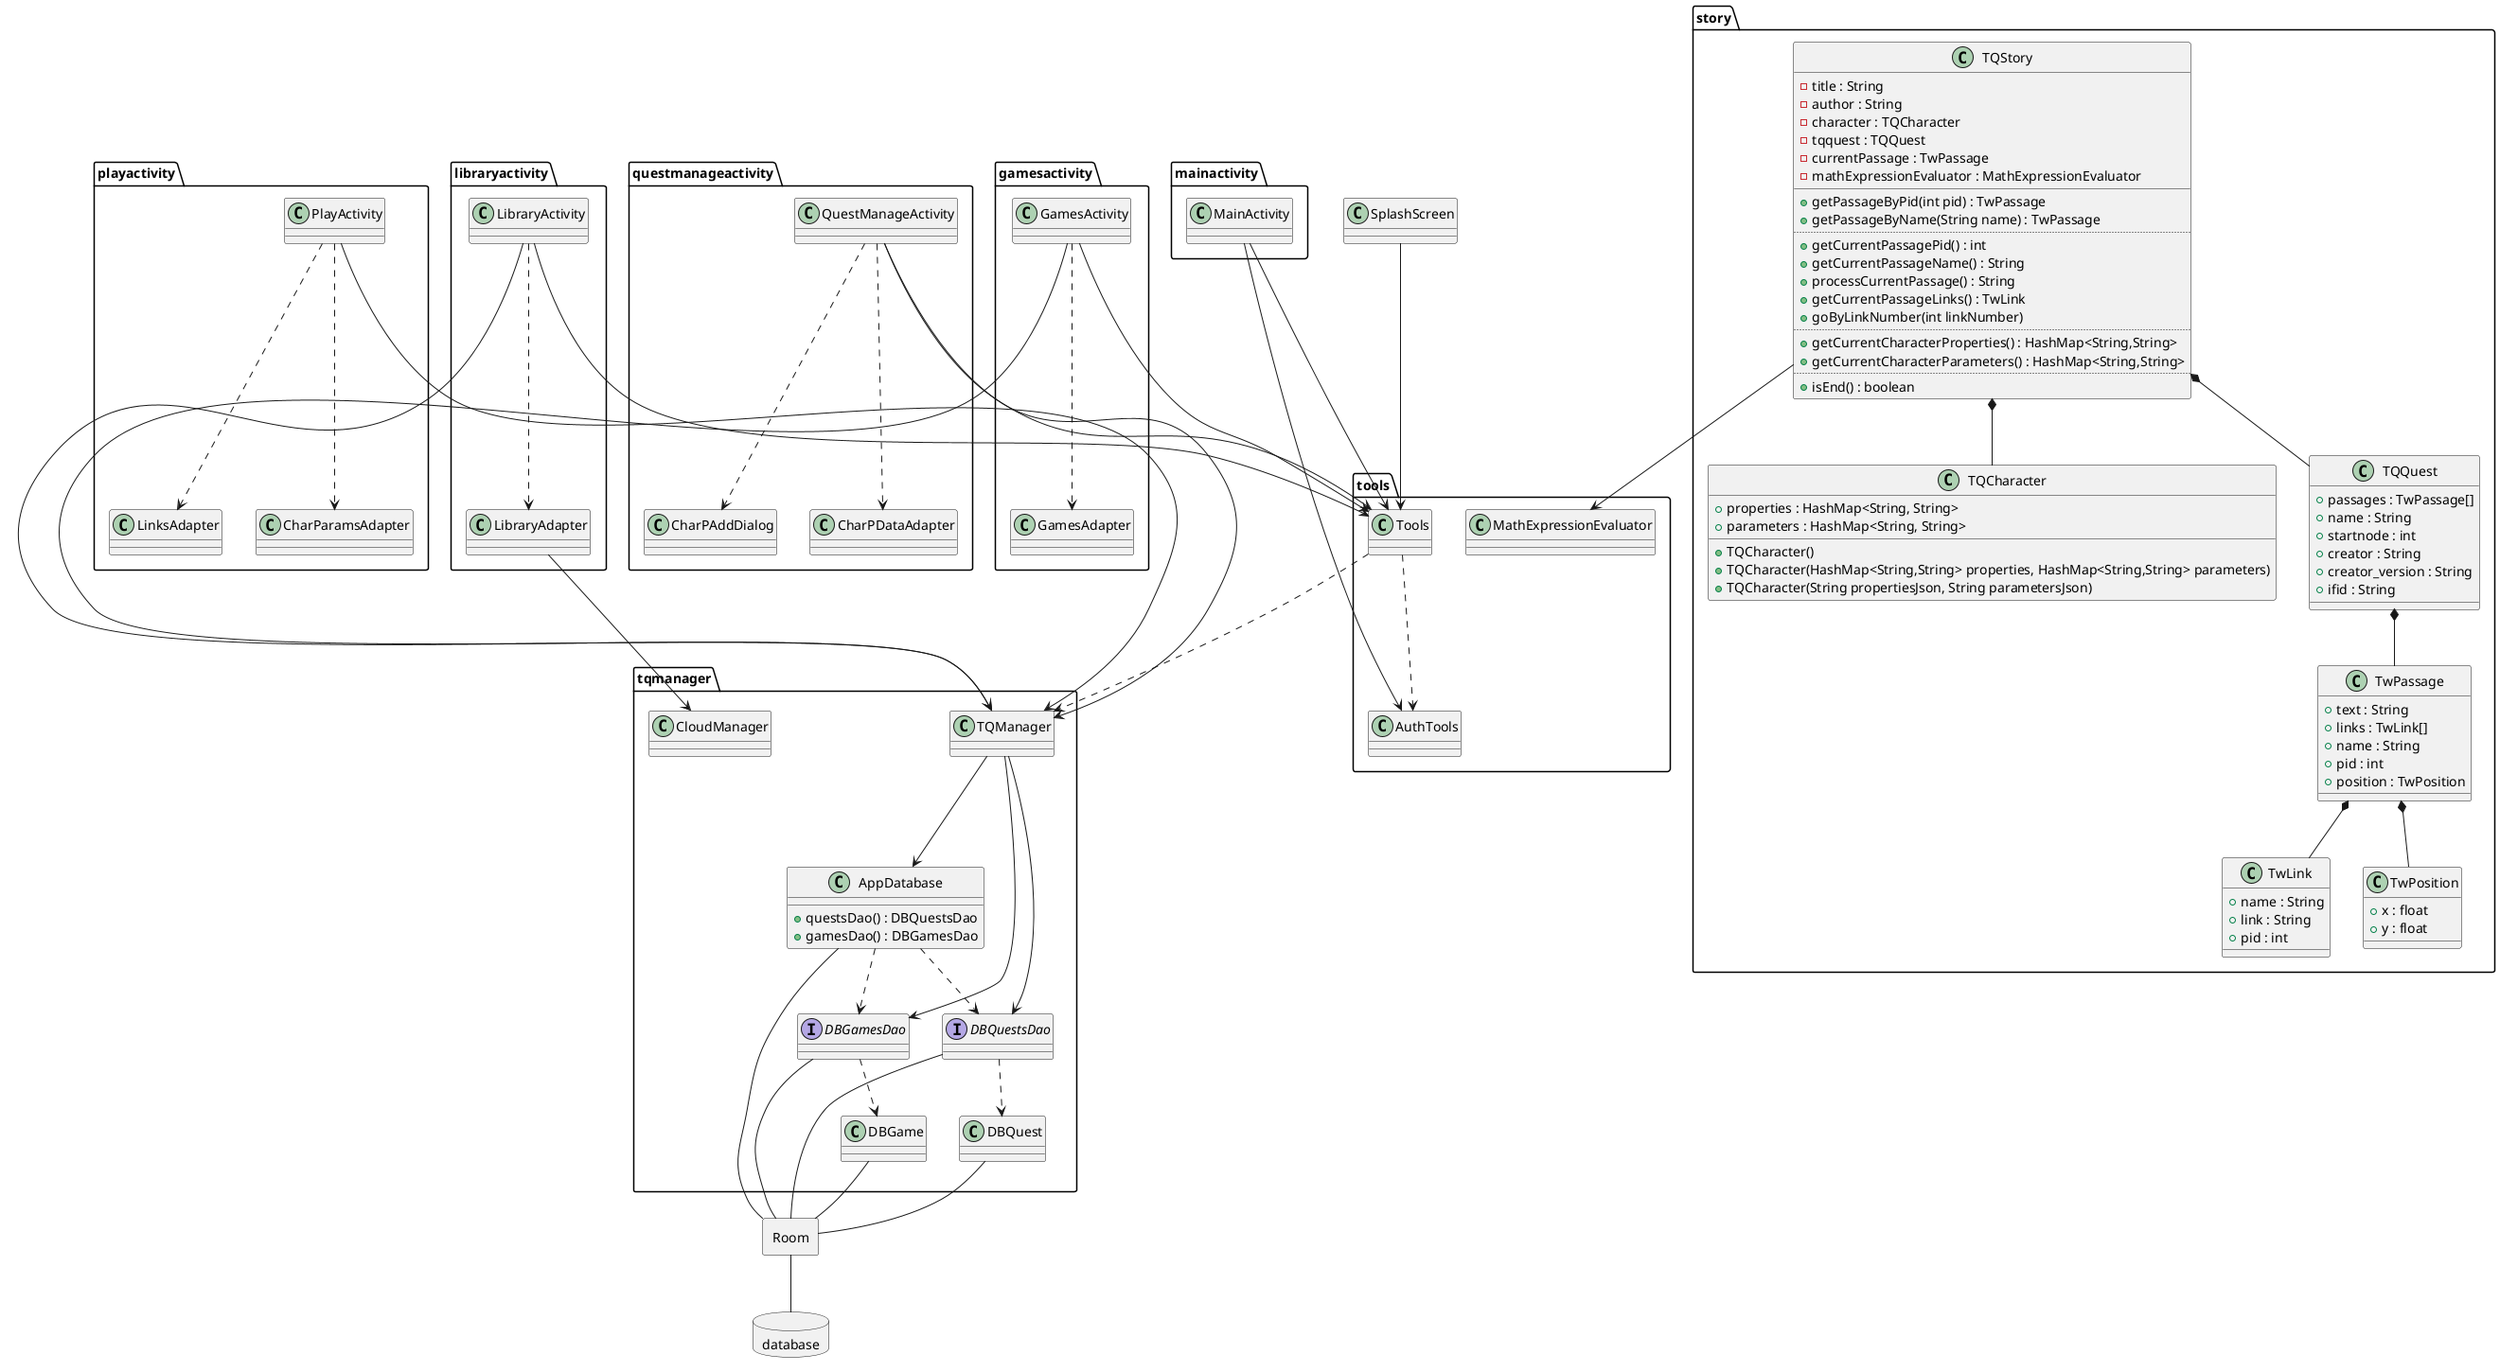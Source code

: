 @startuml

together {
  package mainactivity {
    class MainActivity
  }

  package gamesactivity {
    class GamesActivity
    GamesActivity ..> GamesAdapter
    class GamesAdapter
  }

  package libraryactivity {
    class LibraryActivity
    LibraryActivity ..> LibraryAdapter
    class LibraryAdapter
  }

  package questmanageactivity {
    class QuestManageActivity
    QuestManageActivity ..> CharPDataAdapter
    QuestManageActivity ..> CharPAddDialog
    class CharPDataAdapter
    class CharPAddDialog
  }

  package playactivity {
    class PlayActivity
    PlayActivity ..> CharParamsAdapter
    PlayActivity ..> LinksAdapter
    class CharParamsAdapter
    class LinksAdapter
  }
}

package story {
  class TQStory {
    -title : String
    -author : String
    -character : TQCharacter
    -tqquest : TQQuest
    -currentPassage : TwPassage
    -mathExpressionEvaluator : MathExpressionEvaluator
    __
    +getPassageByPid(int pid) : TwPassage
    +getPassageByName(String name) : TwPassage
    ..
    +getCurrentPassagePid() : int
    +getCurrentPassageName() : String
    +processCurrentPassage() : String
    +getCurrentPassageLinks() : TwLink
    +goByLinkNumber(int linkNumber)
    ..
    +getCurrentCharacterProperties() : HashMap<String,String>
    +getCurrentCharacterParameters() : HashMap<String,String>
    ..
    +isEnd() : boolean
  }

  TQStory *-- TQQuest
  TQStory *-- TQCharacter
  class TQCharacter {
    +properties : HashMap<String, String>
    +parameters : HashMap<String, String>

    +TQCharacter()
    +TQCharacter(HashMap<String,String> properties, HashMap<String,String> parameters)
    +TQCharacter(String propertiesJson, String parametersJson)
  }
  class TQQuest {
    +passages : TwPassage[]
    +name : String
    +startnode : int
    +creator : String
    +creator_version : String
    +ifid : String
  }
  TQQuest *-- TwPassage
  class TwPassage {
    +text : String
    +links : TwLink[]
    +name : String
    +pid : int
    +position : TwPosition
  }
  TwPassage *-- TwPosition
  TwPassage *-- TwLink
  class TwPosition {
    +x : float
    +y : float
  }
  class TwLink {
    +name : String
    +link : String
    +pid : int
  }
}

package tqmanager {
  class CloudManager
  LibraryAdapter --> CloudManager
  together {
    class TQManager
    PlayActivity --> TQManager
    QuestManageActivity --> TQManager
    GamesActivity --> TQManager
    LibraryActivity --> TQManager
    TQManager --> AppDatabase
    TQManager --> DBGamesDao
    TQManager --> DBQuestsDao
    class AppDatabase {
      +questsDao() : DBQuestsDao
      +gamesDao() : DBGamesDao
    }
    AppDatabase ..> DBGamesDao
    AppDatabase ..> DBQuestsDao
    together {
      class DBGame
      interface DBGamesDao
      DBGamesDao ..> DBGame
    }
    together {
      class DBQuest
      interface DBQuestsDao
      DBQuestsDao ..> DBQuest
    }
  }
}
AppDatabase -- Room
DBGamesDao -- Room
DBGame -- Room
DBQuestsDao -- Room
DBQuest -- Room
package Room <<Rectangle>> {

}
Room -- database
database database {

}

package tools {
  class Tools
  Tools ..> TQManager
  MainActivity --> Tools
  GamesActivity --> Tools
  QuestManageActivity --> Tools
  LibraryActivity --> Tools
  class MathExpressionEvaluator
  TQStory --> MathExpressionEvaluator
  class AuthTools
  Tools ..> AuthTools
  MainActivity --> AuthTools
}

class SplashScreen
SplashScreen --> Tools

@enduml
